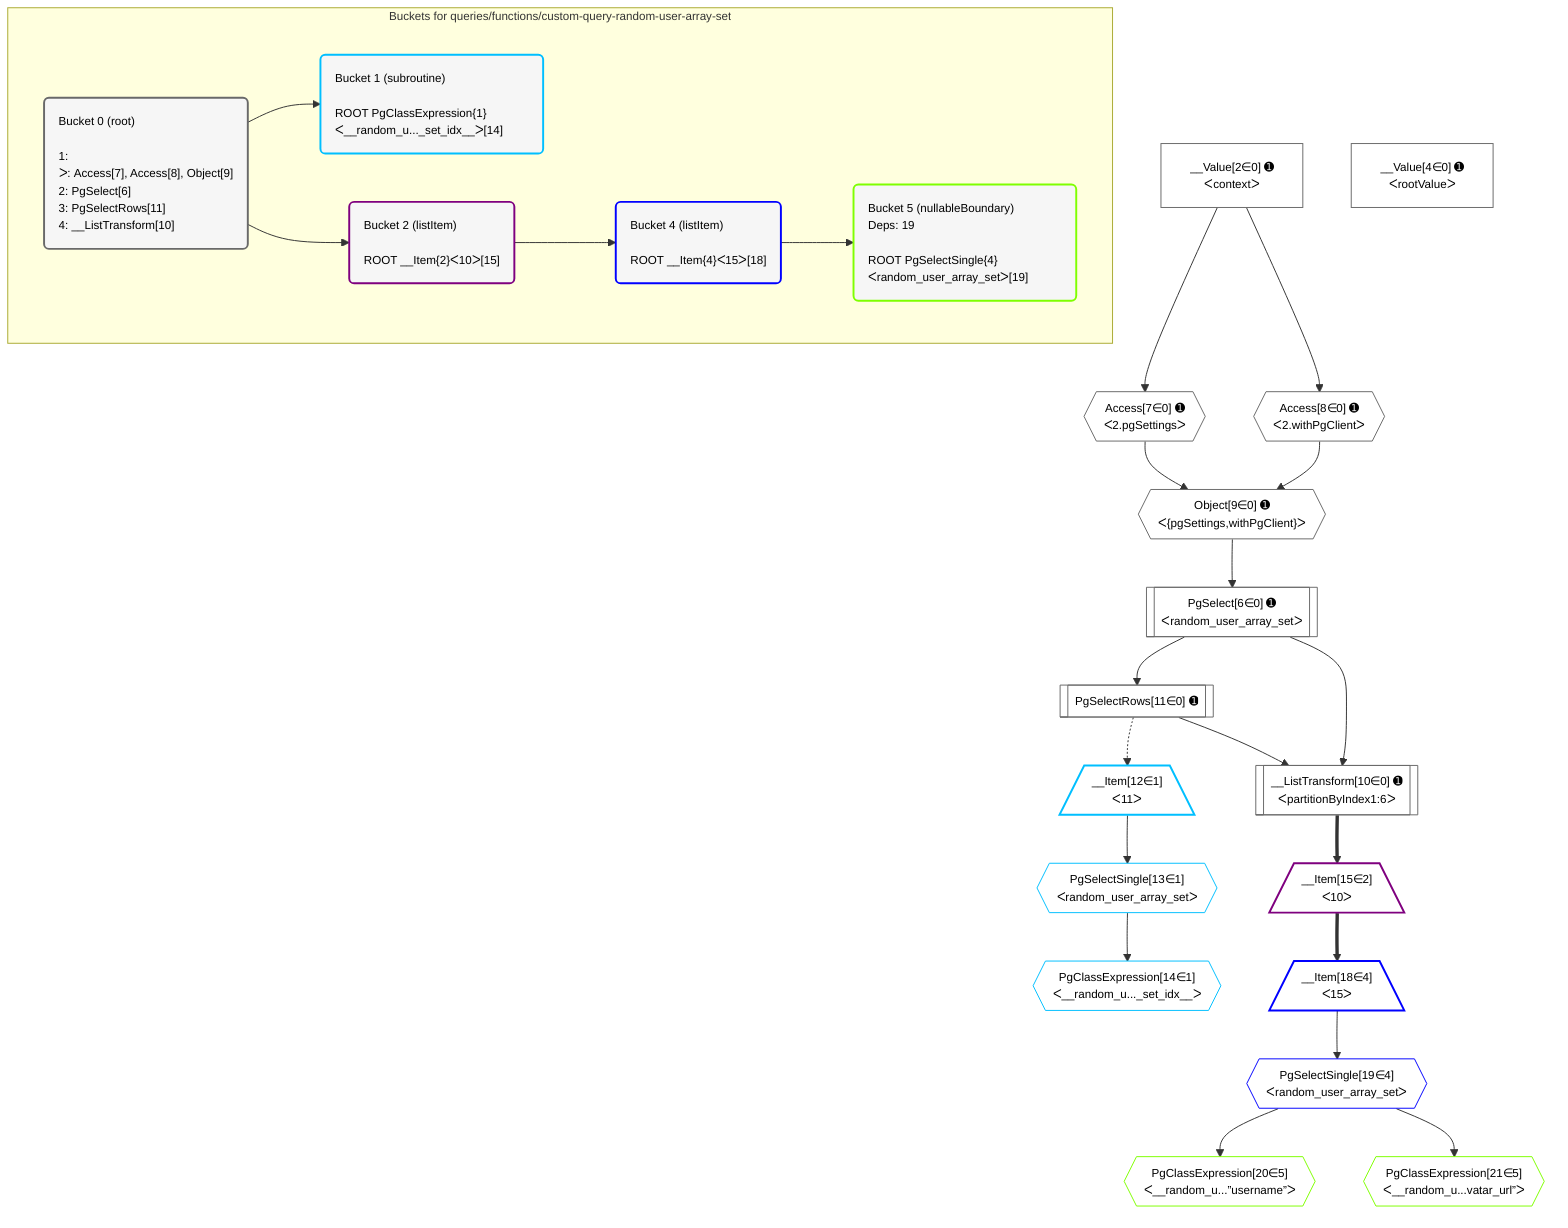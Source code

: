 %%{init: {'themeVariables': { 'fontSize': '12px'}}}%%
graph TD
    classDef path fill:#eee,stroke:#000,color:#000
    classDef plan fill:#fff,stroke-width:1px,color:#000
    classDef itemplan fill:#fff,stroke-width:2px,color:#000
    classDef unbatchedplan fill:#dff,stroke-width:1px,color:#000
    classDef sideeffectplan fill:#fcc,stroke-width:2px,color:#000
    classDef bucket fill:#f6f6f6,color:#000,stroke-width:2px,text-align:left

    subgraph "Buckets for queries/functions/custom-query-random-user-array-set"
    Bucket0("Bucket 0 (root)<br /><br />1: <br />ᐳ: Access[7], Access[8], Object[9]<br />2: PgSelect[6]<br />3: PgSelectRows[11]<br />4: __ListTransform[10]"):::bucket
    Bucket1("Bucket 1 (subroutine)<br /><br />ROOT PgClassExpression{1}ᐸ__random_u..._set_idx__ᐳ[14]"):::bucket
    Bucket2("Bucket 2 (listItem)<br /><br />ROOT __Item{2}ᐸ10ᐳ[15]"):::bucket
    Bucket4("Bucket 4 (listItem)<br /><br />ROOT __Item{4}ᐸ15ᐳ[18]"):::bucket
    Bucket5("Bucket 5 (nullableBoundary)<br />Deps: 19<br /><br />ROOT PgSelectSingle{4}ᐸrandom_user_array_setᐳ[19]"):::bucket
    end
    Bucket0 --> Bucket1 & Bucket2
    Bucket2 --> Bucket4
    Bucket4 --> Bucket5

    %% plan dependencies
    Object9{{"Object[9∈0] ➊<br />ᐸ{pgSettings,withPgClient}ᐳ"}}:::plan
    Access7{{"Access[7∈0] ➊<br />ᐸ2.pgSettingsᐳ"}}:::plan
    Access8{{"Access[8∈0] ➊<br />ᐸ2.withPgClientᐳ"}}:::plan
    Access7 & Access8 --> Object9
    __ListTransform10[["__ListTransform[10∈0] ➊<br />ᐸpartitionByIndex1:6ᐳ"]]:::plan
    PgSelectRows11[["PgSelectRows[11∈0] ➊"]]:::plan
    PgSelect6[["PgSelect[6∈0] ➊<br />ᐸrandom_user_array_setᐳ"]]:::plan
    PgSelectRows11 & PgSelect6 --> __ListTransform10
    Object9 --> PgSelect6
    __Value2["__Value[2∈0] ➊<br />ᐸcontextᐳ"]:::plan
    __Value2 --> Access7
    __Value2 --> Access8
    PgSelect6 --> PgSelectRows11
    __Value4["__Value[4∈0] ➊<br />ᐸrootValueᐳ"]:::plan
    __Item12[/"__Item[12∈1]<br />ᐸ11ᐳ"\]:::itemplan
    PgSelectRows11 -.-> __Item12
    PgSelectSingle13{{"PgSelectSingle[13∈1]<br />ᐸrandom_user_array_setᐳ"}}:::plan
    __Item12 --> PgSelectSingle13
    PgClassExpression14{{"PgClassExpression[14∈1]<br />ᐸ__random_u..._set_idx__ᐳ"}}:::plan
    PgSelectSingle13 --> PgClassExpression14
    __Item15[/"__Item[15∈2]<br />ᐸ10ᐳ"\]:::itemplan
    __ListTransform10 ==> __Item15
    __Item18[/"__Item[18∈4]<br />ᐸ15ᐳ"\]:::itemplan
    __Item15 ==> __Item18
    PgSelectSingle19{{"PgSelectSingle[19∈4]<br />ᐸrandom_user_array_setᐳ"}}:::plan
    __Item18 --> PgSelectSingle19
    PgClassExpression20{{"PgClassExpression[20∈5]<br />ᐸ__random_u...”username”ᐳ"}}:::plan
    PgSelectSingle19 --> PgClassExpression20
    PgClassExpression21{{"PgClassExpression[21∈5]<br />ᐸ__random_u...vatar_url”ᐳ"}}:::plan
    PgSelectSingle19 --> PgClassExpression21

    %% define steps
    classDef bucket0 stroke:#696969
    class Bucket0,__Value2,__Value4,PgSelect6,Access7,Access8,Object9,__ListTransform10,PgSelectRows11 bucket0
    classDef bucket1 stroke:#00bfff
    class Bucket1,__Item12,PgSelectSingle13,PgClassExpression14 bucket1
    classDef bucket2 stroke:#7f007f
    class Bucket2,__Item15 bucket2
    classDef bucket4 stroke:#0000ff
    class Bucket4,__Item18,PgSelectSingle19 bucket4
    classDef bucket5 stroke:#7fff00
    class Bucket5,PgClassExpression20,PgClassExpression21 bucket5